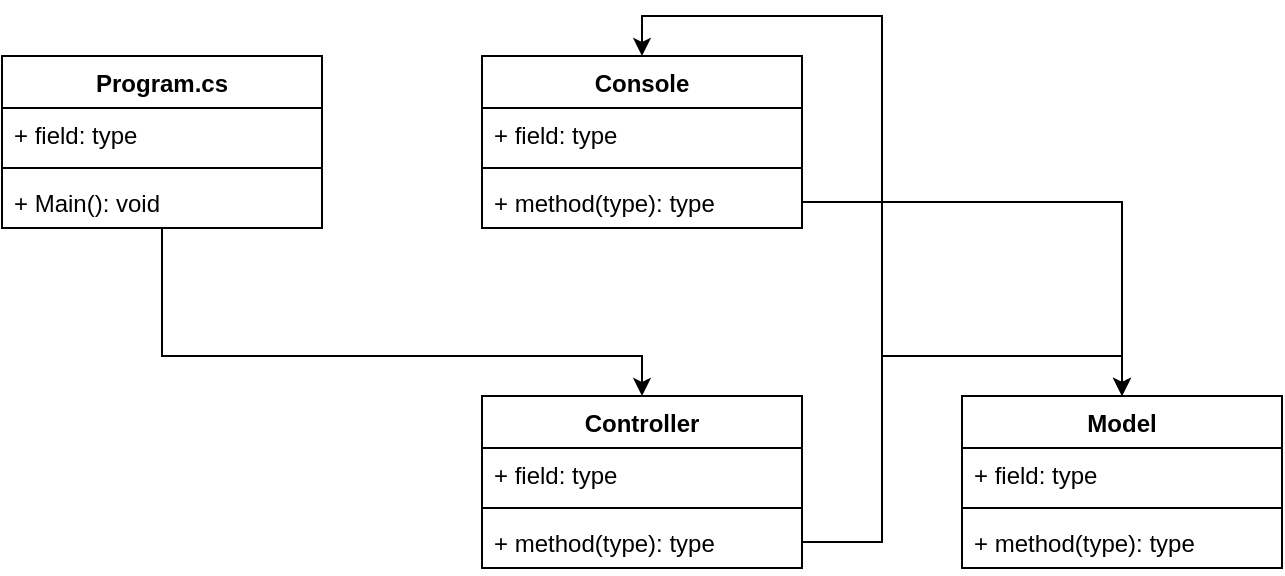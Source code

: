 <mxfile version="14.4.2" type="device"><diagram id="3ZK3rd1yOlnBdKNkKs9o" name="Seite-1"><mxGraphModel dx="1086" dy="966" grid="1" gridSize="10" guides="1" tooltips="1" connect="1" arrows="1" fold="1" page="1" pageScale="1" pageWidth="827" pageHeight="1169" math="0" shadow="0"><root><mxCell id="0"/><mxCell id="1" parent="0"/><mxCell id="-C6b8QM2wP4Vcj2PFwvQ-1" value="Program.cs" style="swimlane;fontStyle=1;align=center;verticalAlign=top;childLayout=stackLayout;horizontal=1;startSize=26;horizontalStack=0;resizeParent=1;resizeParentMax=0;resizeLast=0;collapsible=1;marginBottom=0;" vertex="1" parent="1"><mxGeometry x="80" y="270" width="160" height="86" as="geometry"/></mxCell><mxCell id="-C6b8QM2wP4Vcj2PFwvQ-2" value="+ field: type" style="text;strokeColor=none;fillColor=none;align=left;verticalAlign=top;spacingLeft=4;spacingRight=4;overflow=hidden;rotatable=0;points=[[0,0.5],[1,0.5]];portConstraint=eastwest;" vertex="1" parent="-C6b8QM2wP4Vcj2PFwvQ-1"><mxGeometry y="26" width="160" height="26" as="geometry"/></mxCell><mxCell id="-C6b8QM2wP4Vcj2PFwvQ-3" value="" style="line;strokeWidth=1;fillColor=none;align=left;verticalAlign=middle;spacingTop=-1;spacingLeft=3;spacingRight=3;rotatable=0;labelPosition=right;points=[];portConstraint=eastwest;" vertex="1" parent="-C6b8QM2wP4Vcj2PFwvQ-1"><mxGeometry y="52" width="160" height="8" as="geometry"/></mxCell><mxCell id="-C6b8QM2wP4Vcj2PFwvQ-4" value="+ Main(): void" style="text;strokeColor=none;fillColor=none;align=left;verticalAlign=top;spacingLeft=4;spacingRight=4;overflow=hidden;rotatable=0;points=[[0,0.5],[1,0.5]];portConstraint=eastwest;" vertex="1" parent="-C6b8QM2wP4Vcj2PFwvQ-1"><mxGeometry y="60" width="160" height="26" as="geometry"/></mxCell><mxCell id="-C6b8QM2wP4Vcj2PFwvQ-8" value="Controller" style="swimlane;fontStyle=1;align=center;verticalAlign=top;childLayout=stackLayout;horizontal=1;startSize=26;horizontalStack=0;resizeParent=1;resizeParentMax=0;resizeLast=0;collapsible=1;marginBottom=0;" vertex="1" parent="1"><mxGeometry x="320" y="440" width="160" height="86" as="geometry"/></mxCell><mxCell id="-C6b8QM2wP4Vcj2PFwvQ-9" value="+ field: type" style="text;strokeColor=none;fillColor=none;align=left;verticalAlign=top;spacingLeft=4;spacingRight=4;overflow=hidden;rotatable=0;points=[[0,0.5],[1,0.5]];portConstraint=eastwest;" vertex="1" parent="-C6b8QM2wP4Vcj2PFwvQ-8"><mxGeometry y="26" width="160" height="26" as="geometry"/></mxCell><mxCell id="-C6b8QM2wP4Vcj2PFwvQ-10" value="" style="line;strokeWidth=1;fillColor=none;align=left;verticalAlign=middle;spacingTop=-1;spacingLeft=3;spacingRight=3;rotatable=0;labelPosition=right;points=[];portConstraint=eastwest;" vertex="1" parent="-C6b8QM2wP4Vcj2PFwvQ-8"><mxGeometry y="52" width="160" height="8" as="geometry"/></mxCell><mxCell id="-C6b8QM2wP4Vcj2PFwvQ-11" value="+ method(type): type" style="text;strokeColor=none;fillColor=none;align=left;verticalAlign=top;spacingLeft=4;spacingRight=4;overflow=hidden;rotatable=0;points=[[0,0.5],[1,0.5]];portConstraint=eastwest;" vertex="1" parent="-C6b8QM2wP4Vcj2PFwvQ-8"><mxGeometry y="60" width="160" height="26" as="geometry"/></mxCell><mxCell id="-C6b8QM2wP4Vcj2PFwvQ-12" value="Model" style="swimlane;fontStyle=1;align=center;verticalAlign=top;childLayout=stackLayout;horizontal=1;startSize=26;horizontalStack=0;resizeParent=1;resizeParentMax=0;resizeLast=0;collapsible=1;marginBottom=0;" vertex="1" parent="1"><mxGeometry x="560" y="440" width="160" height="86" as="geometry"/></mxCell><mxCell id="-C6b8QM2wP4Vcj2PFwvQ-13" value="+ field: type" style="text;strokeColor=none;fillColor=none;align=left;verticalAlign=top;spacingLeft=4;spacingRight=4;overflow=hidden;rotatable=0;points=[[0,0.5],[1,0.5]];portConstraint=eastwest;" vertex="1" parent="-C6b8QM2wP4Vcj2PFwvQ-12"><mxGeometry y="26" width="160" height="26" as="geometry"/></mxCell><mxCell id="-C6b8QM2wP4Vcj2PFwvQ-14" value="" style="line;strokeWidth=1;fillColor=none;align=left;verticalAlign=middle;spacingTop=-1;spacingLeft=3;spacingRight=3;rotatable=0;labelPosition=right;points=[];portConstraint=eastwest;" vertex="1" parent="-C6b8QM2wP4Vcj2PFwvQ-12"><mxGeometry y="52" width="160" height="8" as="geometry"/></mxCell><mxCell id="-C6b8QM2wP4Vcj2PFwvQ-15" value="+ method(type): type" style="text;strokeColor=none;fillColor=none;align=left;verticalAlign=top;spacingLeft=4;spacingRight=4;overflow=hidden;rotatable=0;points=[[0,0.5],[1,0.5]];portConstraint=eastwest;" vertex="1" parent="-C6b8QM2wP4Vcj2PFwvQ-12"><mxGeometry y="60" width="160" height="26" as="geometry"/></mxCell><mxCell id="-C6b8QM2wP4Vcj2PFwvQ-16" value="Console" style="swimlane;fontStyle=1;align=center;verticalAlign=top;childLayout=stackLayout;horizontal=1;startSize=26;horizontalStack=0;resizeParent=1;resizeParentMax=0;resizeLast=0;collapsible=1;marginBottom=0;" vertex="1" parent="1"><mxGeometry x="320" y="270" width="160" height="86" as="geometry"/></mxCell><mxCell id="-C6b8QM2wP4Vcj2PFwvQ-17" value="+ field: type" style="text;strokeColor=none;fillColor=none;align=left;verticalAlign=top;spacingLeft=4;spacingRight=4;overflow=hidden;rotatable=0;points=[[0,0.5],[1,0.5]];portConstraint=eastwest;" vertex="1" parent="-C6b8QM2wP4Vcj2PFwvQ-16"><mxGeometry y="26" width="160" height="26" as="geometry"/></mxCell><mxCell id="-C6b8QM2wP4Vcj2PFwvQ-18" value="" style="line;strokeWidth=1;fillColor=none;align=left;verticalAlign=middle;spacingTop=-1;spacingLeft=3;spacingRight=3;rotatable=0;labelPosition=right;points=[];portConstraint=eastwest;" vertex="1" parent="-C6b8QM2wP4Vcj2PFwvQ-16"><mxGeometry y="52" width="160" height="8" as="geometry"/></mxCell><mxCell id="-C6b8QM2wP4Vcj2PFwvQ-19" value="+ method(type): type" style="text;strokeColor=none;fillColor=none;align=left;verticalAlign=top;spacingLeft=4;spacingRight=4;overflow=hidden;rotatable=0;points=[[0,0.5],[1,0.5]];portConstraint=eastwest;" vertex="1" parent="-C6b8QM2wP4Vcj2PFwvQ-16"><mxGeometry y="60" width="160" height="26" as="geometry"/></mxCell><mxCell id="-C6b8QM2wP4Vcj2PFwvQ-24" style="edgeStyle=orthogonalEdgeStyle;rounded=0;orthogonalLoop=1;jettySize=auto;html=1;entryX=0.5;entryY=0;entryDx=0;entryDy=0;" edge="1" parent="1" source="-C6b8QM2wP4Vcj2PFwvQ-4" target="-C6b8QM2wP4Vcj2PFwvQ-8"><mxGeometry relative="1" as="geometry"><Array as="points"><mxPoint x="160" y="420"/><mxPoint x="400" y="420"/></Array></mxGeometry></mxCell><mxCell id="-C6b8QM2wP4Vcj2PFwvQ-26" style="edgeStyle=orthogonalEdgeStyle;rounded=0;orthogonalLoop=1;jettySize=auto;html=1;entryX=0.5;entryY=0;entryDx=0;entryDy=0;" edge="1" parent="1" source="-C6b8QM2wP4Vcj2PFwvQ-11" target="-C6b8QM2wP4Vcj2PFwvQ-12"><mxGeometry relative="1" as="geometry"/></mxCell><mxCell id="-C6b8QM2wP4Vcj2PFwvQ-27" style="edgeStyle=orthogonalEdgeStyle;rounded=0;orthogonalLoop=1;jettySize=auto;html=1;entryX=0.5;entryY=0;entryDx=0;entryDy=0;" edge="1" parent="1" source="-C6b8QM2wP4Vcj2PFwvQ-11" target="-C6b8QM2wP4Vcj2PFwvQ-16"><mxGeometry relative="1" as="geometry"><Array as="points"><mxPoint x="520" y="513"/><mxPoint x="520" y="250"/><mxPoint x="400" y="250"/></Array></mxGeometry></mxCell><mxCell id="-C6b8QM2wP4Vcj2PFwvQ-28" style="edgeStyle=orthogonalEdgeStyle;rounded=0;orthogonalLoop=1;jettySize=auto;html=1;" edge="1" parent="1" source="-C6b8QM2wP4Vcj2PFwvQ-19" target="-C6b8QM2wP4Vcj2PFwvQ-12"><mxGeometry relative="1" as="geometry"/></mxCell></root></mxGraphModel></diagram></mxfile>